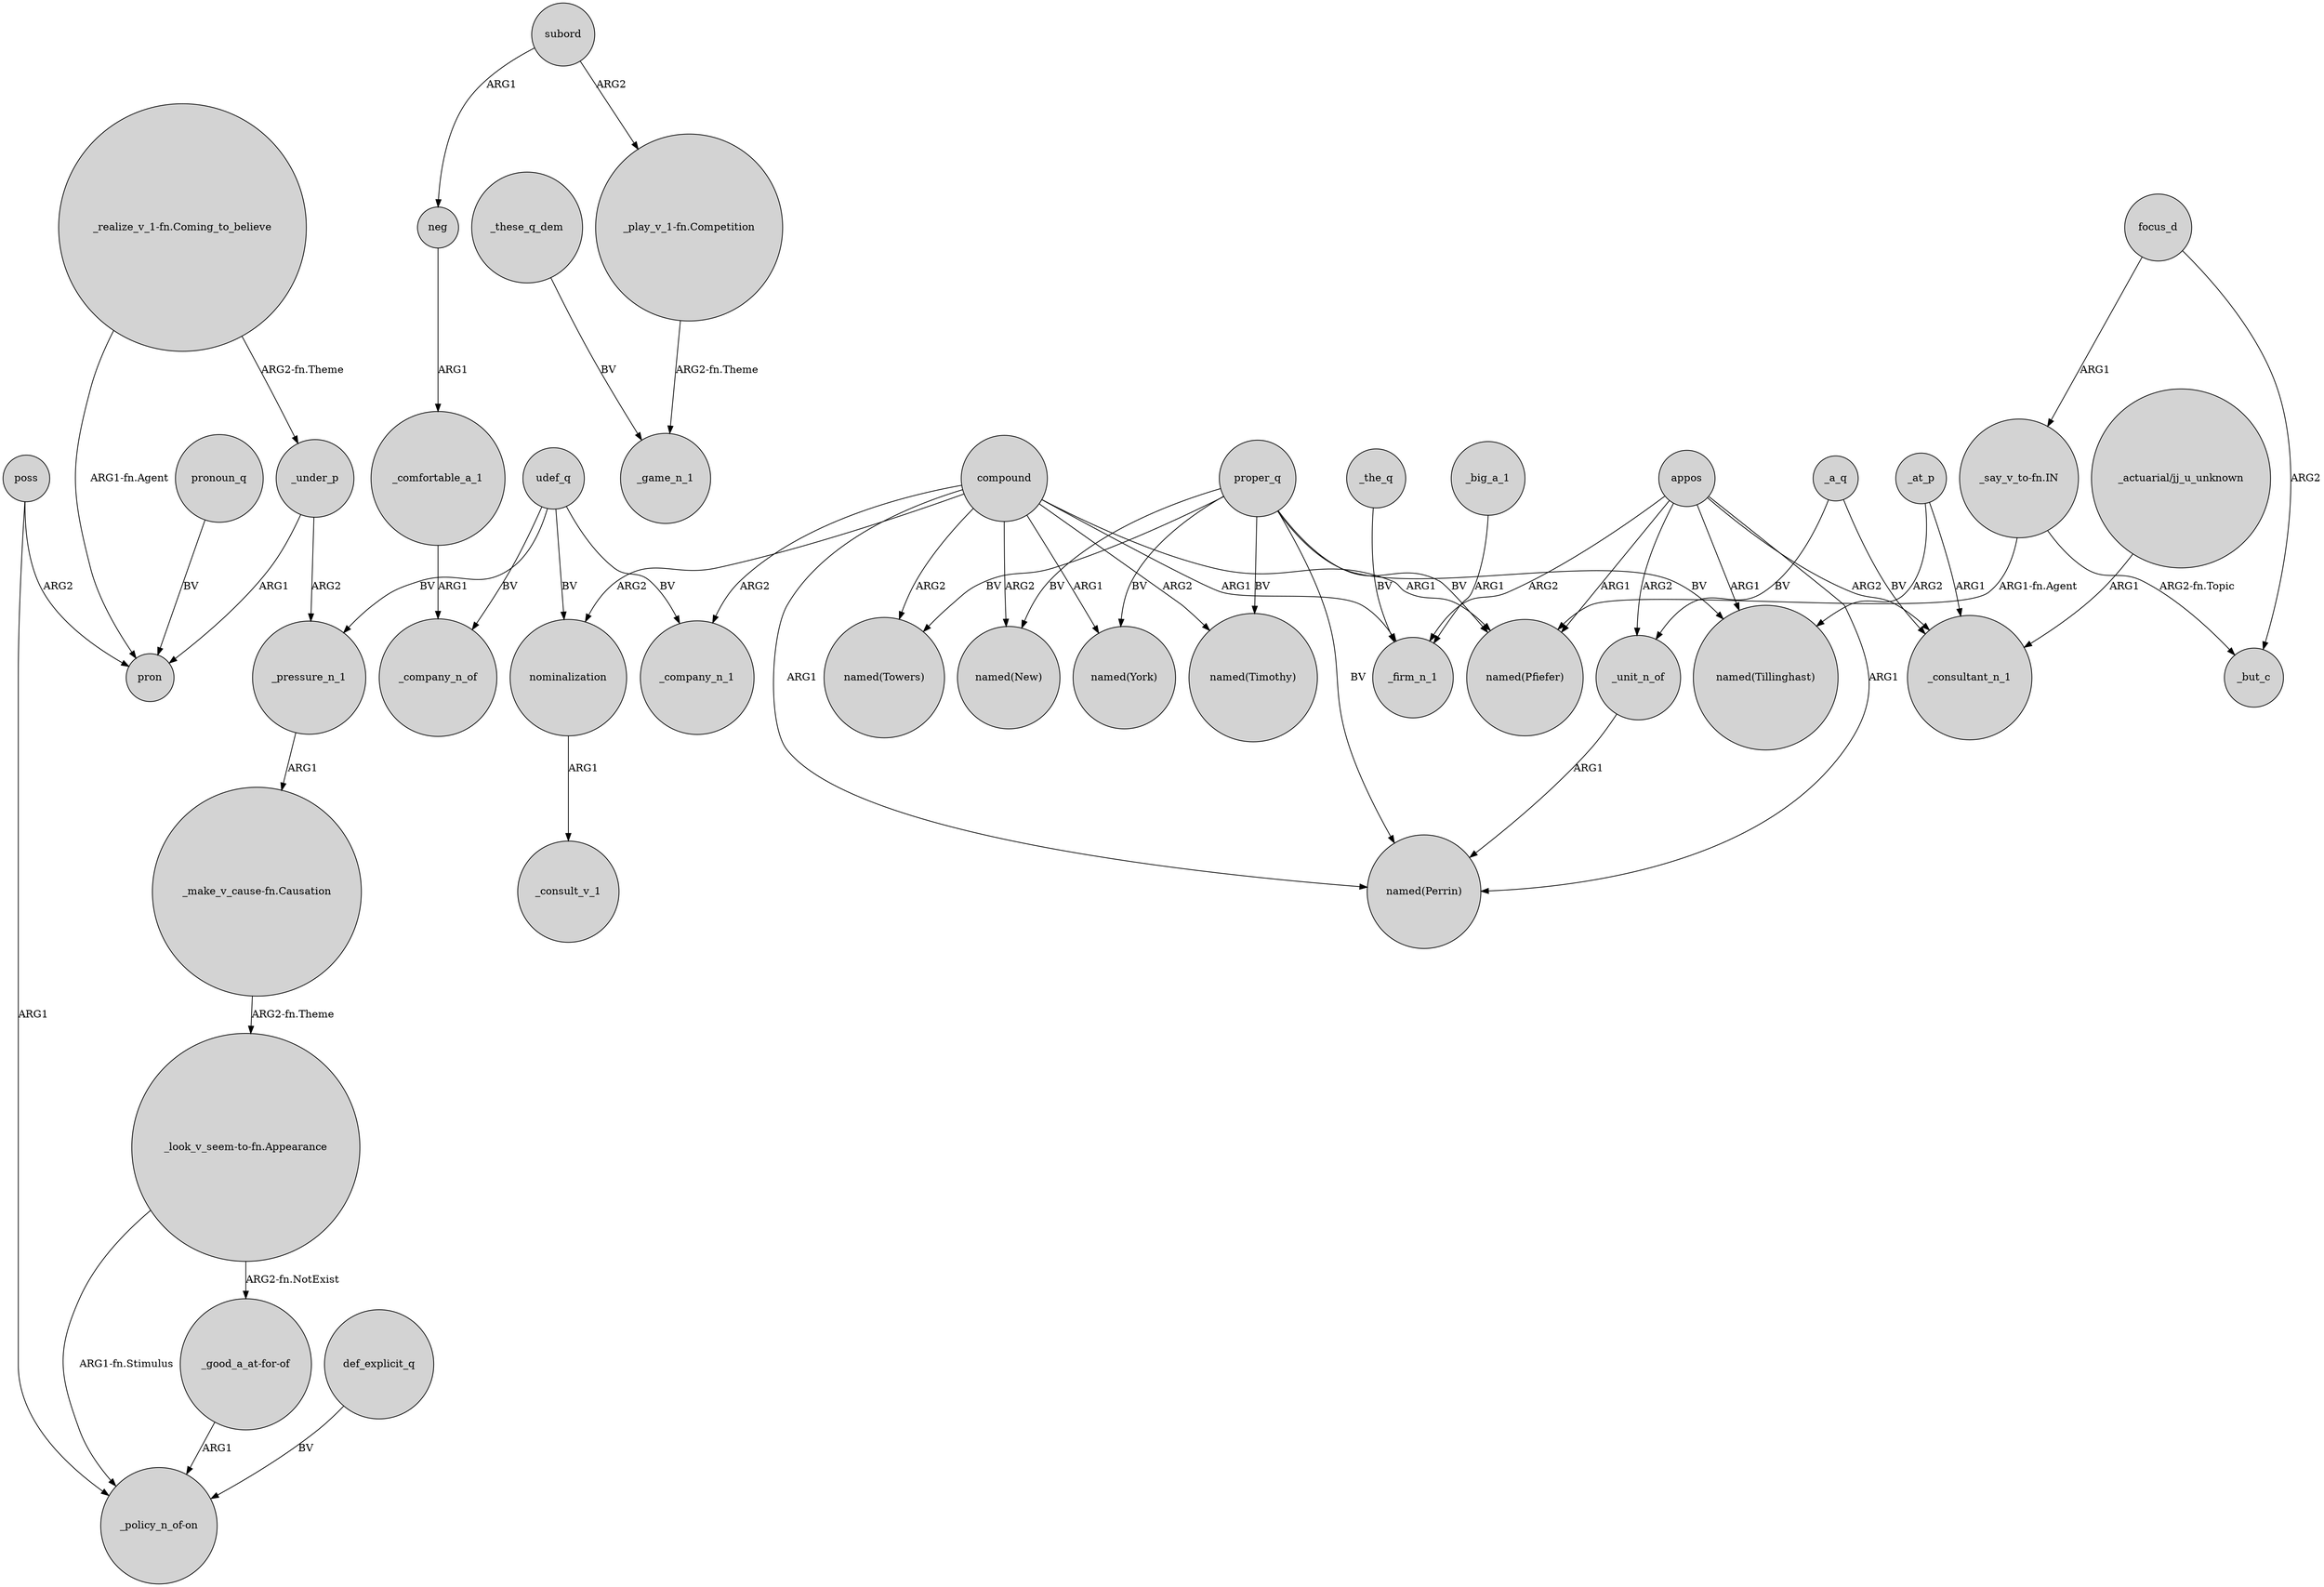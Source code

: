 digraph {
	node [shape=circle style=filled]
	udef_q -> _pressure_n_1 [label=BV]
	proper_q -> "named(Pfiefer)" [label=BV]
	_big_a_1 -> _firm_n_1 [label=ARG1]
	"_good_a_at-for-of" -> "_policy_n_of-on" [label=ARG1]
	_comfortable_a_1 -> _company_n_of [label=ARG1]
	"_make_v_cause-fn.Causation" -> "_look_v_seem-to-fn.Appearance" [label="ARG2-fn.Theme"]
	poss -> pron [label=ARG2]
	"_look_v_seem-to-fn.Appearance" -> "_policy_n_of-on" [label="ARG1-fn.Stimulus"]
	"_realize_v_1-fn.Coming_to_believe" -> pron [label="ARG1-fn.Agent"]
	_under_p -> _pressure_n_1 [label=ARG2]
	appos -> "named(Pfiefer)" [label=ARG1]
	appos -> _firm_n_1 [label=ARG2]
	compound -> "named(New)" [label=ARG2]
	appos -> _unit_n_of [label=ARG2]
	proper_q -> "named(New)" [label=BV]
	_unit_n_of -> "named(Perrin)" [label=ARG1]
	compound -> _company_n_1 [label=ARG2]
	appos -> "named(Perrin)" [label=ARG1]
	_pressure_n_1 -> "_make_v_cause-fn.Causation" [label=ARG1]
	compound -> "named(Timothy)" [label=ARG2]
	proper_q -> "named(Towers)" [label=BV]
	proper_q -> "named(Timothy)" [label=BV]
	poss -> "_policy_n_of-on" [label=ARG1]
	"_actuarial/jj_u_unknown" -> _consultant_n_1 [label=ARG1]
	_at_p -> "named(Tillinghast)" [label=ARG2]
	compound -> nominalization [label=ARG2]
	appos -> _consultant_n_1 [label=ARG2]
	subord -> neg [label=ARG1]
	proper_q -> "named(Tillinghast)" [label=BV]
	focus_d -> _but_c [label=ARG2]
	def_explicit_q -> "_policy_n_of-on" [label=BV]
	"_say_v_to-fn.IN" -> _but_c [label="ARG2-fn.Topic"]
	pronoun_q -> pron [label=BV]
	"_realize_v_1-fn.Coming_to_believe" -> _under_p [label="ARG2-fn.Theme"]
	compound -> "named(York)" [label=ARG1]
	_a_q -> _consultant_n_1 [label=BV]
	"_play_v_1-fn.Competition" -> _game_n_1 [label="ARG2-fn.Theme"]
	appos -> "named(Tillinghast)" [label=ARG1]
	_a_q -> _unit_n_of [label=BV]
	"_say_v_to-fn.IN" -> "named(Pfiefer)" [label="ARG1-fn.Agent"]
	compound -> "named(Pfiefer)" [label=ARG1]
	_under_p -> pron [label=ARG1]
	proper_q -> "named(Perrin)" [label=BV]
	compound -> _firm_n_1 [label=ARG1]
	udef_q -> nominalization [label=BV]
	_the_q -> _firm_n_1 [label=BV]
	_these_q_dem -> _game_n_1 [label=BV]
	subord -> "_play_v_1-fn.Competition" [label=ARG2]
	neg -> _comfortable_a_1 [label=ARG1]
	"_look_v_seem-to-fn.Appearance" -> "_good_a_at-for-of" [label="ARG2-fn.NotExist"]
	udef_q -> _company_n_of [label=BV]
	nominalization -> _consult_v_1 [label=ARG1]
	proper_q -> "named(York)" [label=BV]
	compound -> "named(Perrin)" [label=ARG1]
	compound -> "named(Towers)" [label=ARG2]
	_at_p -> _consultant_n_1 [label=ARG1]
	udef_q -> _company_n_1 [label=BV]
	focus_d -> "_say_v_to-fn.IN" [label=ARG1]
}
